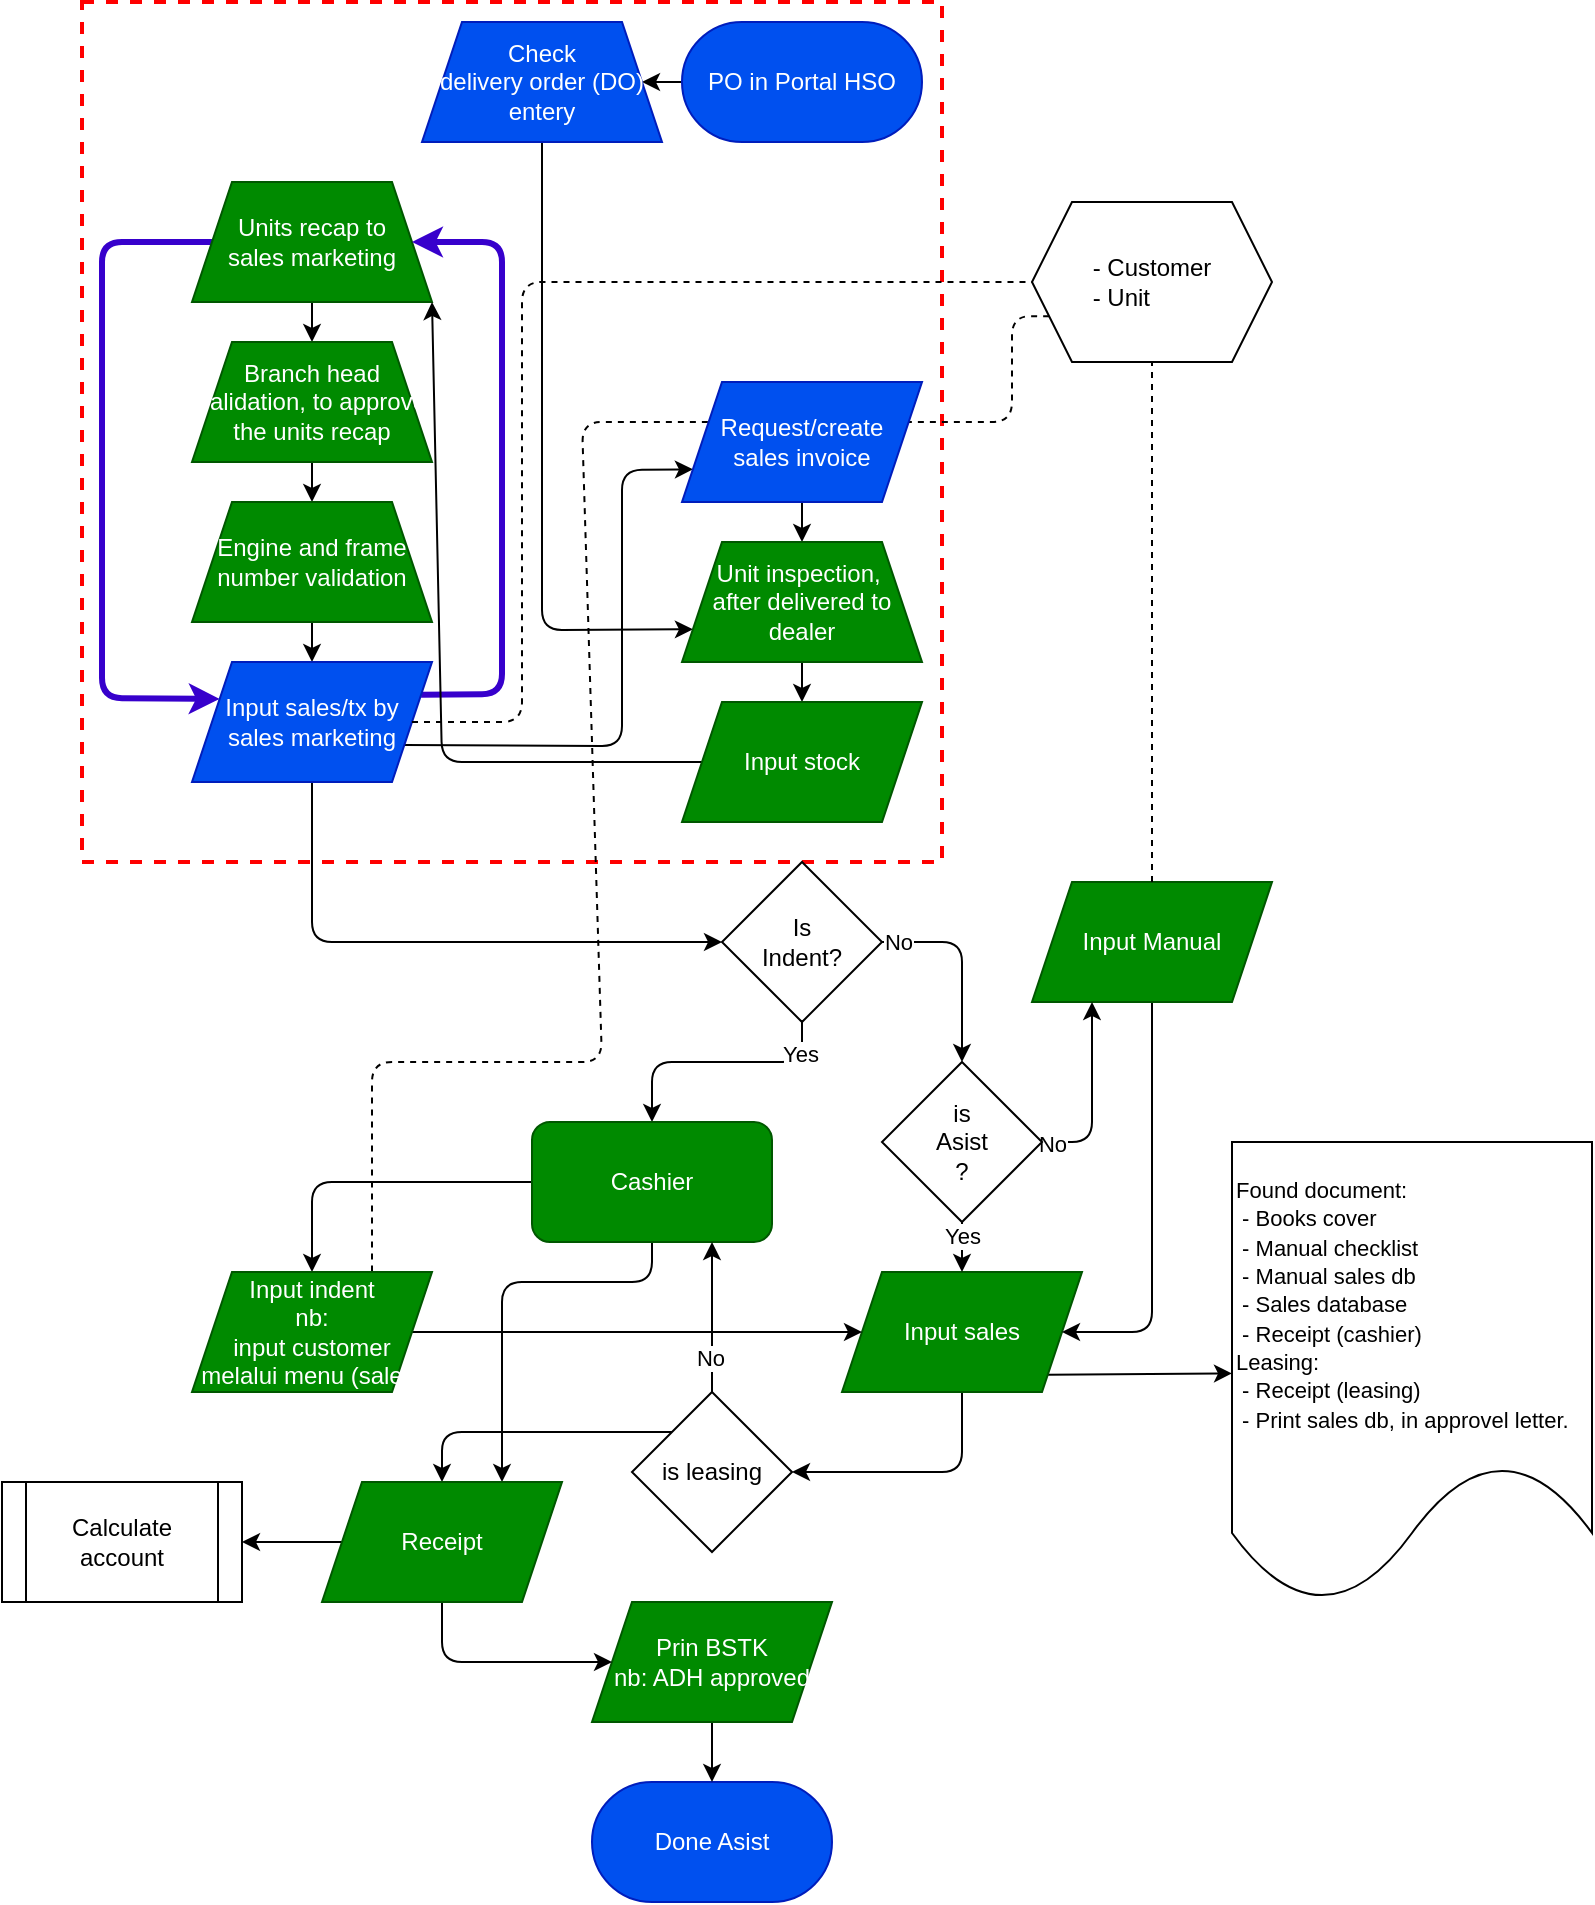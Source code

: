 <mxfile>
    <diagram id="iJ4j9qFzNyPS3AFb-b5w" name="BSTK">
        <mxGraphModel dx="1034" dy="860" grid="1" gridSize="10" guides="1" tooltips="1" connect="1" arrows="1" fold="1" page="1" pageScale="1" pageWidth="850" pageHeight="1100" math="0" shadow="0">
            <root>
                <mxCell id="0"/>
                <mxCell id="1" parent="0"/>
                <mxCell id="69" value="" style="whiteSpace=wrap;html=1;aspect=fixed;fillColor=none;dashed=1;strokeColor=#FF0000;strokeWidth=2;" vertex="1" parent="1">
                    <mxGeometry x="70" y="30" width="430" height="430" as="geometry"/>
                </mxCell>
                <mxCell id="65" value="" style="endArrow=none;html=1;dashed=1;entryX=0.75;entryY=0;entryDx=0;entryDy=0;exitX=0;exitY=0.75;exitDx=0;exitDy=0;" parent="1" source="28" target="39" edge="1">
                    <mxGeometry width="50" height="50" relative="1" as="geometry">
                        <mxPoint x="555" y="250" as="sourcePoint"/>
                        <mxPoint x="175" y="640" as="targetPoint"/>
                        <Array as="points">
                            <mxPoint x="535" y="187"/>
                            <mxPoint x="535" y="240"/>
                            <mxPoint x="320" y="240"/>
                            <mxPoint x="330" y="560"/>
                            <mxPoint x="215" y="560"/>
                        </Array>
                    </mxGeometry>
                </mxCell>
                <mxCell id="6" value="" style="edgeStyle=none;html=1;" parent="1" source="2" target="5" edge="1">
                    <mxGeometry relative="1" as="geometry"/>
                </mxCell>
                <mxCell id="2" value="PO in Portal HSO" style="rounded=1;whiteSpace=wrap;html=1;arcSize=50;fillColor=#0050ef;fontColor=#ffffff;strokeColor=#001DBC;" parent="1" vertex="1">
                    <mxGeometry x="370" y="40" width="120" height="60" as="geometry"/>
                </mxCell>
                <mxCell id="8" value="" style="edgeStyle=none;html=1;entryX=0;entryY=0.75;entryDx=0;entryDy=0;" parent="1" source="5" target="19" edge="1">
                    <mxGeometry relative="1" as="geometry">
                        <Array as="points">
                            <mxPoint x="300" y="344"/>
                        </Array>
                    </mxGeometry>
                </mxCell>
                <mxCell id="5" value="&lt;span&gt;Check&lt;br&gt;delivery order (DO)&lt;br&gt;entery&lt;/span&gt;" style="shape=trapezoid;perimeter=trapezoidPerimeter;whiteSpace=wrap;html=1;fixedSize=1;fillColor=#0050ef;fontColor=#ffffff;strokeColor=#001DBC;" parent="1" vertex="1">
                    <mxGeometry x="240" y="40" width="120" height="60" as="geometry"/>
                </mxCell>
                <mxCell id="10" value="" style="edgeStyle=none;html=1;" parent="1" source="7" target="9" edge="1">
                    <mxGeometry relative="1" as="geometry"/>
                </mxCell>
                <mxCell id="35" style="edgeStyle=none;html=1;exitX=0;exitY=0.5;exitDx=0;exitDy=0;entryX=0;entryY=0.25;entryDx=0;entryDy=0;fontSize=11;fillColor=#6a00ff;strokeColor=#3700CC;strokeWidth=3;" parent="1" source="7" target="15" edge="1">
                    <mxGeometry relative="1" as="geometry">
                        <Array as="points">
                            <mxPoint x="80" y="150"/>
                            <mxPoint x="80" y="378"/>
                        </Array>
                    </mxGeometry>
                </mxCell>
                <mxCell id="7" value="Units recap to&lt;br&gt;sales marketing" style="shape=trapezoid;perimeter=trapezoidPerimeter;whiteSpace=wrap;html=1;fixedSize=1;fillColor=#008a00;fontColor=#ffffff;strokeColor=#005700;" parent="1" vertex="1">
                    <mxGeometry x="125" y="120" width="120" height="60" as="geometry"/>
                </mxCell>
                <mxCell id="14" value="" style="edgeStyle=none;html=1;" parent="1" source="9" target="13" edge="1">
                    <mxGeometry relative="1" as="geometry"/>
                </mxCell>
                <mxCell id="9" value="Branch head validation, to approve the units recap" style="shape=trapezoid;perimeter=trapezoidPerimeter;whiteSpace=wrap;html=1;fixedSize=1;fillColor=#008a00;fontColor=#ffffff;strokeColor=#005700;" parent="1" vertex="1">
                    <mxGeometry x="125" y="200" width="120" height="60" as="geometry"/>
                </mxCell>
                <mxCell id="16" value="" style="edgeStyle=none;html=1;" parent="1" source="13" target="15" edge="1">
                    <mxGeometry relative="1" as="geometry"/>
                </mxCell>
                <mxCell id="13" value="Engine and frame number validation" style="shape=trapezoid;perimeter=trapezoidPerimeter;whiteSpace=wrap;html=1;fixedSize=1;fillColor=#008a00;fontColor=#ffffff;strokeColor=#005700;" parent="1" vertex="1">
                    <mxGeometry x="125" y="280" width="120" height="60" as="geometry"/>
                </mxCell>
                <mxCell id="36" style="edgeStyle=none;html=1;exitX=1;exitY=0.25;exitDx=0;exitDy=0;entryX=1;entryY=0.5;entryDx=0;entryDy=0;fontSize=11;fillColor=#6a00ff;strokeColor=#3700CC;strokeWidth=3;" parent="1" source="15" target="7" edge="1">
                    <mxGeometry relative="1" as="geometry">
                        <Array as="points">
                            <mxPoint x="280" y="376"/>
                            <mxPoint x="280" y="150"/>
                        </Array>
                    </mxGeometry>
                </mxCell>
                <mxCell id="66" style="edgeStyle=none;html=1;exitX=0.5;exitY=1;exitDx=0;exitDy=0;entryX=0;entryY=0.5;entryDx=0;entryDy=0;" edge="1" parent="1" source="15" target="23">
                    <mxGeometry relative="1" as="geometry">
                        <Array as="points">
                            <mxPoint x="185" y="500"/>
                        </Array>
                    </mxGeometry>
                </mxCell>
                <mxCell id="68" style="edgeStyle=none;html=1;exitX=1;exitY=0.75;exitDx=0;exitDy=0;entryX=0;entryY=0.75;entryDx=0;entryDy=0;" edge="1" parent="1" source="15" target="17">
                    <mxGeometry relative="1" as="geometry">
                        <Array as="points">
                            <mxPoint x="340" y="402"/>
                            <mxPoint x="340" y="264"/>
                        </Array>
                    </mxGeometry>
                </mxCell>
                <mxCell id="15" value="Input sales/tx by sales marketing" style="shape=parallelogram;perimeter=parallelogramPerimeter;whiteSpace=wrap;html=1;fixedSize=1;fillColor=#0050ef;fontColor=#ffffff;strokeColor=#001DBC;" parent="1" vertex="1">
                    <mxGeometry x="125" y="360" width="120" height="60" as="geometry"/>
                </mxCell>
                <mxCell id="20" value="" style="edgeStyle=none;html=1;" parent="1" source="17" target="19" edge="1">
                    <mxGeometry relative="1" as="geometry"/>
                </mxCell>
                <mxCell id="17" value="Request/create&lt;br&gt;sales invoice" style="shape=parallelogram;perimeter=parallelogramPerimeter;whiteSpace=wrap;html=1;fixedSize=1;fillColor=#0050ef;fontColor=#ffffff;strokeColor=#001DBC;" parent="1" vertex="1">
                    <mxGeometry x="370" y="220" width="120" height="60" as="geometry"/>
                </mxCell>
                <mxCell id="22" value="" style="edgeStyle=none;html=1;" parent="1" source="19" target="21" edge="1">
                    <mxGeometry relative="1" as="geometry"/>
                </mxCell>
                <mxCell id="19" value="Unit inspection,&amp;nbsp;&lt;br&gt;after delivered to dealer" style="shape=trapezoid;perimeter=trapezoidPerimeter;whiteSpace=wrap;html=1;fixedSize=1;fillColor=#008a00;strokeColor=#005700;fontColor=#ffffff;" parent="1" vertex="1">
                    <mxGeometry x="370" y="300" width="120" height="60" as="geometry"/>
                </mxCell>
                <mxCell id="67" style="edgeStyle=none;html=1;exitX=0;exitY=0.5;exitDx=0;exitDy=0;entryX=1;entryY=1;entryDx=0;entryDy=0;" edge="1" parent="1" source="21" target="7">
                    <mxGeometry relative="1" as="geometry">
                        <Array as="points">
                            <mxPoint x="250" y="410"/>
                        </Array>
                    </mxGeometry>
                </mxCell>
                <mxCell id="21" value="Input stock" style="shape=parallelogram;perimeter=parallelogramPerimeter;whiteSpace=wrap;html=1;fixedSize=1;fillColor=#008a00;strokeColor=#005700;fontColor=#ffffff;" parent="1" vertex="1">
                    <mxGeometry x="370" y="380" width="120" height="60" as="geometry"/>
                </mxCell>
                <mxCell id="25" style="edgeStyle=none;html=1;exitX=1;exitY=0.5;exitDx=0;exitDy=0;fontStyle=1;entryX=0.5;entryY=0;entryDx=0;entryDy=0;" parent="1" source="23" target="44" edge="1">
                    <mxGeometry relative="1" as="geometry">
                        <mxPoint x="485" y="500" as="targetPoint"/>
                        <Array as="points">
                            <mxPoint x="510" y="500"/>
                        </Array>
                    </mxGeometry>
                </mxCell>
                <mxCell id="DfugBH4wGImhdgYiXU5F-78" value="No" style="edgeLabel;html=1;align=center;verticalAlign=middle;resizable=0;points=[];" parent="25" vertex="1" connectable="0">
                    <mxGeometry x="-0.851" relative="1" as="geometry">
                        <mxPoint as="offset"/>
                    </mxGeometry>
                </mxCell>
                <mxCell id="43" style="edgeStyle=none;html=1;exitX=0.5;exitY=1;exitDx=0;exitDy=0;entryX=0.5;entryY=0;entryDx=0;entryDy=0;" parent="1" source="23" target="37" edge="1">
                    <mxGeometry relative="1" as="geometry">
                        <Array as="points">
                            <mxPoint x="430" y="560"/>
                            <mxPoint x="355" y="560"/>
                        </Array>
                    </mxGeometry>
                </mxCell>
                <mxCell id="DfugBH4wGImhdgYiXU5F-77" value="Yes" style="edgeLabel;html=1;align=center;verticalAlign=middle;resizable=0;points=[];" parent="43" vertex="1" connectable="0">
                    <mxGeometry x="-0.754" y="-1" relative="1" as="geometry">
                        <mxPoint as="offset"/>
                    </mxGeometry>
                </mxCell>
                <mxCell id="23" value="Is&lt;br&gt;Indent?" style="rhombus;whiteSpace=wrap;html=1;" parent="1" vertex="1">
                    <mxGeometry x="390" y="460" width="80" height="80" as="geometry"/>
                </mxCell>
                <mxCell id="33" value="" style="edgeStyle=none;html=1;exitX=1;exitY=1;exitDx=0;exitDy=0;" parent="1" source="26" target="32" edge="1">
                    <mxGeometry relative="1" as="geometry"/>
                </mxCell>
                <mxCell id="DfugBH4wGImhdgYiXU5F-67" value="" style="edgeStyle=none;html=1;exitX=0.5;exitY=1;exitDx=0;exitDy=0;" parent="1" source="26" target="DfugBH4wGImhdgYiXU5F-66" edge="1">
                    <mxGeometry relative="1" as="geometry">
                        <Array as="points">
                            <mxPoint x="510" y="765"/>
                        </Array>
                    </mxGeometry>
                </mxCell>
                <mxCell id="26" value="Input sales" style="shape=parallelogram;perimeter=parallelogramPerimeter;whiteSpace=wrap;html=1;fixedSize=1;fillColor=#008a00;fontColor=#ffffff;strokeColor=#005700;" parent="1" vertex="1">
                    <mxGeometry x="450" y="665" width="120" height="60" as="geometry"/>
                </mxCell>
                <mxCell id="28" value="&lt;div&gt;&lt;div style=&quot;text-align: left&quot;&gt;&lt;span&gt;- Customer&lt;/span&gt;&lt;/div&gt;&lt;span&gt;&lt;div style=&quot;text-align: left&quot;&gt;&lt;span&gt;- Unit&lt;/span&gt;&lt;/div&gt;&lt;/span&gt;&lt;/div&gt;" style="shape=hexagon;perimeter=hexagonPerimeter2;whiteSpace=wrap;html=1;fixedSize=1;" parent="1" vertex="1">
                    <mxGeometry x="545" y="130" width="120" height="80" as="geometry"/>
                </mxCell>
                <mxCell id="32" value="&lt;font style=&quot;font-size: 11px&quot;&gt;Found document:&lt;br&gt;&lt;span&gt;&amp;nbsp;- Books cover&lt;br&gt;&amp;nbsp;- Manual checklist&lt;br&gt;&amp;nbsp;- Manual sales db&lt;br&gt;&amp;nbsp;- Sales database&lt;br&gt;&amp;nbsp;- Receipt (cashier)&lt;br&gt;Leasing:&lt;br&gt;&amp;nbsp;- Receipt (leasing)&lt;br&gt;&amp;nbsp;- Print sales db, in approvel letter.&lt;br&gt;&lt;/span&gt;&lt;/font&gt;" style="shape=document;whiteSpace=wrap;html=1;boundedLbl=1;align=left;" parent="1" vertex="1">
                    <mxGeometry x="645" y="600" width="180" height="230" as="geometry"/>
                </mxCell>
                <mxCell id="40" value="" style="edgeStyle=none;html=1;entryX=0.5;entryY=0;entryDx=0;entryDy=0;exitX=0;exitY=0.5;exitDx=0;exitDy=0;" parent="1" source="37" target="39" edge="1">
                    <mxGeometry relative="1" as="geometry">
                        <Array as="points">
                            <mxPoint x="185" y="620"/>
                        </Array>
                    </mxGeometry>
                </mxCell>
                <mxCell id="DfugBH4wGImhdgYiXU5F-84" style="edgeStyle=none;html=1;exitX=0.5;exitY=1;exitDx=0;exitDy=0;entryX=0.75;entryY=0;entryDx=0;entryDy=0;" parent="1" source="37" target="DfugBH4wGImhdgYiXU5F-83" edge="1">
                    <mxGeometry relative="1" as="geometry">
                        <Array as="points">
                            <mxPoint x="355" y="670"/>
                            <mxPoint x="280" y="670"/>
                        </Array>
                    </mxGeometry>
                </mxCell>
                <mxCell id="37" value="Cashier" style="rounded=1;whiteSpace=wrap;html=1;fillColor=#008a00;fontColor=#ffffff;strokeColor=#005700;" parent="1" vertex="1">
                    <mxGeometry x="295" y="590" width="120" height="60" as="geometry"/>
                </mxCell>
                <mxCell id="DfugBH4wGImhdgYiXU5F-70" style="edgeStyle=none;html=1;exitX=1;exitY=0.5;exitDx=0;exitDy=0;entryX=0;entryY=0.5;entryDx=0;entryDy=0;" parent="1" source="39" target="26" edge="1">
                    <mxGeometry relative="1" as="geometry"/>
                </mxCell>
                <mxCell id="39" value="Input indent&lt;br&gt;nb: &lt;br&gt;input customer&lt;br&gt;melalui menu (sales)" style="shape=parallelogram;perimeter=parallelogramPerimeter;whiteSpace=wrap;html=1;fixedSize=1;fillColor=#008a00;fontColor=#ffffff;strokeColor=#005700;" parent="1" vertex="1">
                    <mxGeometry x="125" y="665" width="120" height="60" as="geometry"/>
                </mxCell>
                <mxCell id="49" style="edgeStyle=none;html=1;exitX=0.5;exitY=1;exitDx=0;exitDy=0;entryX=1;entryY=0.5;entryDx=0;entryDy=0;" parent="1" source="41" target="26" edge="1">
                    <mxGeometry relative="1" as="geometry">
                        <Array as="points">
                            <mxPoint x="605" y="695"/>
                        </Array>
                    </mxGeometry>
                </mxCell>
                <mxCell id="41" value="Input Manual" style="shape=parallelogram;perimeter=parallelogramPerimeter;whiteSpace=wrap;html=1;fixedSize=1;fillColor=#008a00;strokeColor=#005700;fontColor=#ffffff;" parent="1" vertex="1">
                    <mxGeometry x="545" y="470" width="120" height="60" as="geometry"/>
                </mxCell>
                <mxCell id="47" style="edgeStyle=none;html=1;exitX=0.5;exitY=1;exitDx=0;exitDy=0;entryX=0.5;entryY=0;entryDx=0;entryDy=0;" parent="1" source="44" target="26" edge="1">
                    <mxGeometry relative="1" as="geometry"/>
                </mxCell>
                <mxCell id="DfugBH4wGImhdgYiXU5F-82" value="Yes" style="edgeLabel;html=1;align=center;verticalAlign=middle;resizable=0;points=[];" parent="47" vertex="1" connectable="0">
                    <mxGeometry x="-0.472" relative="1" as="geometry">
                        <mxPoint as="offset"/>
                    </mxGeometry>
                </mxCell>
                <mxCell id="DfugBH4wGImhdgYiXU5F-80" style="edgeStyle=none;html=1;exitX=1;exitY=0.5;exitDx=0;exitDy=0;entryX=0.25;entryY=1;entryDx=0;entryDy=0;" parent="1" source="44" target="41" edge="1">
                    <mxGeometry relative="1" as="geometry">
                        <Array as="points">
                            <mxPoint x="575" y="600"/>
                        </Array>
                    </mxGeometry>
                </mxCell>
                <mxCell id="DfugBH4wGImhdgYiXU5F-81" value="No" style="edgeLabel;html=1;align=center;verticalAlign=middle;resizable=0;points=[];" parent="DfugBH4wGImhdgYiXU5F-80" vertex="1" connectable="0">
                    <mxGeometry x="-0.895" y="-1" relative="1" as="geometry">
                        <mxPoint as="offset"/>
                    </mxGeometry>
                </mxCell>
                <mxCell id="44" value="is&lt;br&gt;Asist&lt;br&gt;?" style="rhombus;whiteSpace=wrap;html=1;" parent="1" vertex="1">
                    <mxGeometry x="470" y="560" width="80" height="80" as="geometry"/>
                </mxCell>
                <mxCell id="61" value="Done Asist" style="rounded=1;whiteSpace=wrap;html=1;arcSize=50;fillColor=#0050ef;fontColor=#ffffff;strokeColor=#001DBC;" parent="1" vertex="1">
                    <mxGeometry x="325" y="920" width="120" height="60" as="geometry"/>
                </mxCell>
                <mxCell id="62" value="" style="endArrow=none;html=1;entryX=0.5;entryY=1;entryDx=0;entryDy=0;exitX=0.5;exitY=0;exitDx=0;exitDy=0;dashed=1;" parent="1" source="41" target="28" edge="1">
                    <mxGeometry width="50" height="50" relative="1" as="geometry">
                        <mxPoint x="565" y="300" as="sourcePoint"/>
                        <mxPoint x="615" y="250" as="targetPoint"/>
                    </mxGeometry>
                </mxCell>
                <mxCell id="64" value="" style="endArrow=none;html=1;dashed=1;exitX=1;exitY=0.5;exitDx=0;exitDy=0;entryX=0;entryY=0.5;entryDx=0;entryDy=0;" parent="1" source="15" target="28" edge="1">
                    <mxGeometry width="50" height="50" relative="1" as="geometry">
                        <mxPoint x="565" y="270" as="sourcePoint"/>
                        <mxPoint x="615" y="220" as="targetPoint"/>
                        <Array as="points">
                            <mxPoint x="290" y="390"/>
                            <mxPoint x="290" y="170"/>
                        </Array>
                    </mxGeometry>
                </mxCell>
                <mxCell id="DfugBH4wGImhdgYiXU5F-72" style="edgeStyle=none;html=1;exitX=0.5;exitY=0;exitDx=0;exitDy=0;entryX=0.75;entryY=1;entryDx=0;entryDy=0;" parent="1" source="DfugBH4wGImhdgYiXU5F-66" target="37" edge="1">
                    <mxGeometry relative="1" as="geometry"/>
                </mxCell>
                <mxCell id="DfugBH4wGImhdgYiXU5F-76" value="No" style="edgeLabel;html=1;align=center;verticalAlign=middle;resizable=0;points=[];" parent="DfugBH4wGImhdgYiXU5F-72" vertex="1" connectable="0">
                    <mxGeometry x="-0.547" y="1" relative="1" as="geometry">
                        <mxPoint as="offset"/>
                    </mxGeometry>
                </mxCell>
                <mxCell id="BAKmZwKVgwEDWxH28n9g-89" style="edgeStyle=none;html=1;exitX=0;exitY=0;exitDx=0;exitDy=0;entryX=0.5;entryY=0;entryDx=0;entryDy=0;" parent="1" source="DfugBH4wGImhdgYiXU5F-66" target="DfugBH4wGImhdgYiXU5F-83" edge="1">
                    <mxGeometry relative="1" as="geometry">
                        <Array as="points">
                            <mxPoint x="250" y="745"/>
                        </Array>
                    </mxGeometry>
                </mxCell>
                <mxCell id="DfugBH4wGImhdgYiXU5F-66" value="is leasing" style="rhombus;whiteSpace=wrap;html=1;" parent="1" vertex="1">
                    <mxGeometry x="345" y="725" width="80" height="80" as="geometry"/>
                </mxCell>
                <mxCell id="DfugBH4wGImhdgYiXU5F-75" value="" style="edgeStyle=none;html=1;" parent="1" source="DfugBH4wGImhdgYiXU5F-69" target="61" edge="1">
                    <mxGeometry relative="1" as="geometry"/>
                </mxCell>
                <mxCell id="DfugBH4wGImhdgYiXU5F-69" value="Prin BSTK&lt;br&gt;nb: ADH approved" style="shape=parallelogram;perimeter=parallelogramPerimeter;whiteSpace=wrap;html=1;fixedSize=1;fillColor=#008a00;fontColor=#ffffff;strokeColor=#005700;" parent="1" vertex="1">
                    <mxGeometry x="325" y="830" width="120" height="60" as="geometry"/>
                </mxCell>
                <mxCell id="DfugBH4wGImhdgYiXU5F-85" style="edgeStyle=none;html=1;exitX=0.5;exitY=1;exitDx=0;exitDy=0;entryX=0;entryY=0.5;entryDx=0;entryDy=0;" parent="1" source="DfugBH4wGImhdgYiXU5F-83" target="DfugBH4wGImhdgYiXU5F-69" edge="1">
                    <mxGeometry relative="1" as="geometry">
                        <Array as="points">
                            <mxPoint x="250" y="860"/>
                        </Array>
                    </mxGeometry>
                </mxCell>
                <mxCell id="DfugBH4wGImhdgYiXU5F-87" value="" style="edgeStyle=none;html=1;" parent="1" source="DfugBH4wGImhdgYiXU5F-83" target="DfugBH4wGImhdgYiXU5F-86" edge="1">
                    <mxGeometry relative="1" as="geometry"/>
                </mxCell>
                <mxCell id="DfugBH4wGImhdgYiXU5F-83" value="Receipt" style="shape=parallelogram;perimeter=parallelogramPerimeter;whiteSpace=wrap;html=1;fixedSize=1;fillColor=#008a00;fontColor=#ffffff;strokeColor=#005700;" parent="1" vertex="1">
                    <mxGeometry x="190" y="770" width="120" height="60" as="geometry"/>
                </mxCell>
                <mxCell id="DfugBH4wGImhdgYiXU5F-86" value="Calculate account" style="shape=process;whiteSpace=wrap;html=1;backgroundOutline=1;" parent="1" vertex="1">
                    <mxGeometry x="30" y="770" width="120" height="60" as="geometry"/>
                </mxCell>
            </root>
        </mxGraphModel>
    </diagram>
    <diagram id="v8GTgPEvDIFBfP7R7guy" name="Penagihan">
        <mxGraphModel dx="964" dy="602" grid="1" gridSize="10" guides="1" tooltips="1" connect="1" arrows="1" fold="1" page="1" pageScale="1" pageWidth="850" pageHeight="1100" math="0" shadow="0">
            <root>
                <mxCell id="GmEpQiNNZt4ZZr8mpuTk-0"/>
                <mxCell id="GmEpQiNNZt4ZZr8mpuTk-1" parent="GmEpQiNNZt4ZZr8mpuTk-0"/>
                <mxCell id="Q_I9X__tKUnE55MZpNYp-2" value="" style="edgeStyle=none;html=1;" parent="GmEpQiNNZt4ZZr8mpuTk-1" source="Q_I9X__tKUnE55MZpNYp-0" target="Q_I9X__tKUnE55MZpNYp-1" edge="1">
                    <mxGeometry relative="1" as="geometry"/>
                </mxCell>
                <mxCell id="Q_I9X__tKUnE55MZpNYp-0" value="LEASING" style="rounded=1;whiteSpace=wrap;html=1;arcSize=50;" parent="GmEpQiNNZt4ZZr8mpuTk-1" vertex="1">
                    <mxGeometry x="365" y="20" width="120" height="60" as="geometry"/>
                </mxCell>
                <mxCell id="GmpOrZBrnGhalzWjqzNu-2" value="" style="edgeStyle=none;html=1;" parent="GmEpQiNNZt4ZZr8mpuTk-1" source="Q_I9X__tKUnE55MZpNYp-1" target="GmpOrZBrnGhalzWjqzNu-1" edge="1">
                    <mxGeometry relative="1" as="geometry"/>
                </mxCell>
                <mxCell id="GmpOrZBrnGhalzWjqzNu-3" style="edgeStyle=none;html=1;exitX=0;exitY=0.5;exitDx=0;exitDy=0;entryX=1;entryY=0.5;entryDx=0;entryDy=0;" parent="GmEpQiNNZt4ZZr8mpuTk-1" source="Q_I9X__tKUnE55MZpNYp-1" target="GmpOrZBrnGhalzWjqzNu-0" edge="1">
                    <mxGeometry relative="1" as="geometry"/>
                </mxCell>
                <mxCell id="Q_I9X__tKUnE55MZpNYp-1" value="Input sales&lt;br&gt;leasing" style="shape=parallelogram;perimeter=parallelogramPerimeter;whiteSpace=wrap;html=1;fixedSize=1;fillColor=#008a00;fontColor=#ffffff;strokeColor=#005700;" parent="GmEpQiNNZt4ZZr8mpuTk-1" vertex="1">
                    <mxGeometry x="365" y="100" width="120" height="60" as="geometry"/>
                </mxCell>
                <mxCell id="GmpOrZBrnGhalzWjqzNu-5" style="edgeStyle=none;html=1;exitX=0.5;exitY=1;exitDx=0;exitDy=0;entryX=0.5;entryY=0;entryDx=0;entryDy=0;" parent="GmEpQiNNZt4ZZr8mpuTk-1" source="GmpOrZBrnGhalzWjqzNu-0" target="GmpOrZBrnGhalzWjqzNu-4" edge="1">
                    <mxGeometry relative="1" as="geometry"/>
                </mxCell>
                <mxCell id="GmpOrZBrnGhalzWjqzNu-0" value="ACCOUNTING/&lt;br&gt;FINANCE" style="rounded=1;whiteSpace=wrap;html=1;arcSize=50;" parent="GmEpQiNNZt4ZZr8mpuTk-1" vertex="1">
                    <mxGeometry x="180" y="100" width="120" height="60" as="geometry"/>
                </mxCell>
                <mxCell id="J0gOmS68St4jyQfyZ7O3-3" value="" style="edgeStyle=none;html=1;" parent="GmEpQiNNZt4ZZr8mpuTk-1" source="GmpOrZBrnGhalzWjqzNu-1" target="J0gOmS68St4jyQfyZ7O3-2" edge="1">
                    <mxGeometry relative="1" as="geometry"/>
                </mxCell>
                <mxCell id="GmpOrZBrnGhalzWjqzNu-1" value="Download data&lt;br&gt;and&lt;br&gt;paste in monitoring tools" style="shape=trapezoid;perimeter=trapezoidPerimeter;whiteSpace=wrap;html=1;fixedSize=1;fillColor=#008a00;strokeColor=#005700;fontColor=#ffffff;" parent="GmEpQiNNZt4ZZr8mpuTk-1" vertex="1">
                    <mxGeometry x="365" y="180" width="120" height="60" as="geometry"/>
                </mxCell>
                <mxCell id="GmpOrZBrnGhalzWjqzNu-7" value="" style="edgeStyle=none;html=1;" parent="GmEpQiNNZt4ZZr8mpuTk-1" source="GmpOrZBrnGhalzWjqzNu-4" target="GmpOrZBrnGhalzWjqzNu-6" edge="1">
                    <mxGeometry relative="1" as="geometry"/>
                </mxCell>
                <mxCell id="GmpOrZBrnGhalzWjqzNu-4" value="Choose sales&lt;br&gt;(lease paid)" style="shape=parallelogram;perimeter=parallelogramPerimeter;whiteSpace=wrap;html=1;fixedSize=1;fillColor=#a20025;fontColor=#ffffff;strokeColor=#6F0000;" parent="GmEpQiNNZt4ZZr8mpuTk-1" vertex="1">
                    <mxGeometry x="180" y="180" width="120" height="60" as="geometry"/>
                </mxCell>
                <mxCell id="QTRB3e0ypyOCsjY6Pwa0-1" style="edgeStyle=none;html=1;exitX=0;exitY=0.5;exitDx=0;exitDy=0;entryX=1;entryY=0.5;entryDx=0;entryDy=0;" parent="GmEpQiNNZt4ZZr8mpuTk-1" source="GmpOrZBrnGhalzWjqzNu-6" target="QTRB3e0ypyOCsjY6Pwa0-0" edge="1">
                    <mxGeometry relative="1" as="geometry"/>
                </mxCell>
                <mxCell id="J0gOmS68St4jyQfyZ7O3-1" value="" style="edgeStyle=none;html=1;" parent="GmEpQiNNZt4ZZr8mpuTk-1" source="GmpOrZBrnGhalzWjqzNu-6" target="J0gOmS68St4jyQfyZ7O3-0" edge="1">
                    <mxGeometry relative="1" as="geometry"/>
                </mxCell>
                <mxCell id="GmpOrZBrnGhalzWjqzNu-6" value="Matching&lt;br&gt;current account" style="shape=parallelogram;perimeter=parallelogramPerimeter;whiteSpace=wrap;html=1;fixedSize=1;fillColor=#a20025;fontColor=#ffffff;strokeColor=#6F0000;" parent="GmEpQiNNZt4ZZr8mpuTk-1" vertex="1">
                    <mxGeometry x="180" y="260" width="120" height="60" as="geometry"/>
                </mxCell>
                <mxCell id="QTRB3e0ypyOCsjY6Pwa0-0" value="Calculate&lt;br&gt;account" style="shape=process;whiteSpace=wrap;html=1;backgroundOutline=1;" parent="GmEpQiNNZt4ZZr8mpuTk-1" vertex="1">
                    <mxGeometry x="40" y="260" width="120" height="60" as="geometry"/>
                </mxCell>
                <mxCell id="J0gOmS68St4jyQfyZ7O3-0" value="Matching" style="rounded=1;whiteSpace=wrap;html=1;arcSize=50;" parent="GmEpQiNNZt4ZZr8mpuTk-1" vertex="1">
                    <mxGeometry x="180" y="340" width="120" height="60" as="geometry"/>
                </mxCell>
                <mxCell id="J0gOmS68St4jyQfyZ7O3-6" value="No" style="edgeStyle=none;html=1;" parent="GmEpQiNNZt4ZZr8mpuTk-1" source="J0gOmS68St4jyQfyZ7O3-2" target="J0gOmS68St4jyQfyZ7O3-5" edge="1">
                    <mxGeometry relative="1" as="geometry"/>
                </mxCell>
                <mxCell id="J0gOmS68St4jyQfyZ7O3-8" value="Yes" style="edgeStyle=none;html=1;entryX=0;entryY=0.5;entryDx=0;entryDy=0;" parent="GmEpQiNNZt4ZZr8mpuTk-1" source="J0gOmS68St4jyQfyZ7O3-2" target="oMeXJ1or74IfHMGFRNuD-3" edge="1">
                    <mxGeometry relative="1" as="geometry">
                        <mxPoint x="500" y="300" as="targetPoint"/>
                    </mxGeometry>
                </mxCell>
                <mxCell id="J0gOmS68St4jyQfyZ7O3-2" value="is&lt;br&gt;overdue?" style="rhombus;whiteSpace=wrap;html=1;" parent="GmEpQiNNZt4ZZr8mpuTk-1" vertex="1">
                    <mxGeometry x="385" y="260" width="80" height="80" as="geometry"/>
                </mxCell>
                <mxCell id="oMeXJ1or74IfHMGFRNuD-0" style="edgeStyle=none;html=1;exitX=0;exitY=0.5;exitDx=0;exitDy=0;entryX=1;entryY=0.5;entryDx=0;entryDy=0;" parent="GmEpQiNNZt4ZZr8mpuTk-1" source="J0gOmS68St4jyQfyZ7O3-5" target="GmpOrZBrnGhalzWjqzNu-4" edge="1">
                    <mxGeometry relative="1" as="geometry">
                        <Array as="points">
                            <mxPoint x="340" y="420"/>
                            <mxPoint x="340" y="210"/>
                        </Array>
                    </mxGeometry>
                </mxCell>
                <mxCell id="fdAWcUdKB6TWobjN0iDz-0" value="Yes" style="edgeLabel;html=1;align=center;verticalAlign=middle;resizable=0;points=[];" vertex="1" connectable="0" parent="oMeXJ1or74IfHMGFRNuD-0">
                    <mxGeometry x="-0.915" y="-3" relative="1" as="geometry">
                        <mxPoint as="offset"/>
                    </mxGeometry>
                </mxCell>
                <mxCell id="oMeXJ1or74IfHMGFRNuD-1" value="No" style="edgeStyle=none;html=1;exitX=1;exitY=0.5;exitDx=0;exitDy=0;entryX=0.5;entryY=1;entryDx=0;entryDy=0;" parent="GmEpQiNNZt4ZZr8mpuTk-1" source="J0gOmS68St4jyQfyZ7O3-5" target="oMeXJ1or74IfHMGFRNuD-3" edge="1">
                    <mxGeometry x="-0.622" relative="1" as="geometry">
                        <mxPoint x="560" y="330" as="targetPoint"/>
                        <Array as="points">
                            <mxPoint x="560" y="420"/>
                        </Array>
                        <mxPoint as="offset"/>
                    </mxGeometry>
                </mxCell>
                <mxCell id="J0gOmS68St4jyQfyZ7O3-5" value="is&lt;br&gt;lease paid?" style="rhombus;whiteSpace=wrap;html=1;" parent="GmEpQiNNZt4ZZr8mpuTk-1" vertex="1">
                    <mxGeometry x="385" y="380" width="80" height="80" as="geometry"/>
                </mxCell>
                <mxCell id="oMeXJ1or74IfHMGFRNuD-2" style="edgeStyle=none;html=1;exitX=0.5;exitY=0;exitDx=0;exitDy=0;entryX=1;entryY=0.5;entryDx=0;entryDy=0;" parent="GmEpQiNNZt4ZZr8mpuTk-1" source="oMeXJ1or74IfHMGFRNuD-3" target="GmpOrZBrnGhalzWjqzNu-1" edge="1">
                    <mxGeometry relative="1" as="geometry">
                        <mxPoint x="560" y="270" as="sourcePoint"/>
                        <Array as="points">
                            <mxPoint x="560" y="210"/>
                        </Array>
                    </mxGeometry>
                </mxCell>
                <mxCell id="oMeXJ1or74IfHMGFRNuD-3" value="Lease reminding" style="shape=trapezoid;perimeter=trapezoidPerimeter;whiteSpace=wrap;html=1;fixedSize=1;fillColor=#008a00;strokeColor=#005700;fontColor=#ffffff;" parent="GmEpQiNNZt4ZZr8mpuTk-1" vertex="1">
                    <mxGeometry x="500" y="270" width="120" height="60" as="geometry"/>
                </mxCell>
            </root>
        </mxGraphModel>
    </diagram>
    <diagram id="x-cXamSDGhnDJdlRJ0Sg" name="STNK/BPKB">
        <mxGraphModel dx="1377" dy="860" grid="1" gridSize="10" guides="1" tooltips="1" connect="1" arrows="1" fold="1" page="1" pageScale="1" pageWidth="850" pageHeight="1100" math="0" shadow="0">
            <root>
                <mxCell id="aC-lXr1wnsTCfbBjPBIT-0"/>
                <mxCell id="aC-lXr1wnsTCfbBjPBIT-1" parent="aC-lXr1wnsTCfbBjPBIT-0"/>
                <mxCell id="vomziWoBpHPHLaUNYGCv-2" value="" style="edgeStyle=none;html=1;" parent="aC-lXr1wnsTCfbBjPBIT-1" source="vomziWoBpHPHLaUNYGCv-0" target="vomziWoBpHPHLaUNYGCv-1" edge="1">
                    <mxGeometry relative="1" as="geometry"/>
                </mxCell>
                <mxCell id="vomziWoBpHPHLaUNYGCv-0" value="STNK/BPKB&lt;br&gt;Submission" style="rounded=1;whiteSpace=wrap;html=1;arcSize=50;" parent="aC-lXr1wnsTCfbBjPBIT-1" vertex="1">
                    <mxGeometry x="365" y="20" width="120" height="60" as="geometry"/>
                </mxCell>
                <mxCell id="vomziWoBpHPHLaUNYGCv-4" value="" style="edgeStyle=none;html=1;" parent="aC-lXr1wnsTCfbBjPBIT-1" source="vomziWoBpHPHLaUNYGCv-1" target="vomziWoBpHPHLaUNYGCv-3" edge="1">
                    <mxGeometry relative="1" as="geometry"/>
                </mxCell>
                <mxCell id="vomziWoBpHPHLaUNYGCv-1" value="Input astra&lt;br&gt;invoice" style="shape=parallelogram;perimeter=parallelogramPerimeter;whiteSpace=wrap;html=1;fixedSize=1;fillColor=#008a00;fontColor=#ffffff;strokeColor=#005700;" parent="aC-lXr1wnsTCfbBjPBIT-1" vertex="1">
                    <mxGeometry x="365" y="110" width="120" height="60" as="geometry"/>
                </mxCell>
                <mxCell id="vomziWoBpHPHLaUNYGCv-6" value="" style="edgeStyle=none;html=1;" parent="aC-lXr1wnsTCfbBjPBIT-1" source="vomziWoBpHPHLaUNYGCv-3" target="vomziWoBpHPHLaUNYGCv-5" edge="1">
                    <mxGeometry relative="1" as="geometry"/>
                </mxCell>
                <mxCell id="vomziWoBpHPHLaUNYGCv-3" value="Input data&lt;br&gt;(sales)&lt;br&gt;STNK/BPKB&lt;br&gt;want submission" style="shape=parallelogram;perimeter=parallelogramPerimeter;whiteSpace=wrap;html=1;fixedSize=1;fillColor=#008a00;fontColor=#ffffff;strokeColor=#005700;" parent="aC-lXr1wnsTCfbBjPBIT-1" vertex="1">
                    <mxGeometry x="365" y="200" width="120" height="60" as="geometry"/>
                </mxCell>
                <mxCell id="vomziWoBpHPHLaUNYGCv-8" value="" style="edgeStyle=none;html=1;entryX=0.5;entryY=0;entryDx=0;entryDy=0;" parent="aC-lXr1wnsTCfbBjPBIT-1" source="vomziWoBpHPHLaUNYGCv-5" target="AgPmlQrk8EQBCfxP19g_-0" edge="1">
                    <mxGeometry relative="1" as="geometry">
                        <mxPoint x="425" y="380" as="targetPoint"/>
                    </mxGeometry>
                </mxCell>
                <mxCell id="vomziWoBpHPHLaUNYGCv-5" value="Choose&lt;br&gt;all data sales want submision recap" style="shape=parallelogram;perimeter=parallelogramPerimeter;whiteSpace=wrap;html=1;fixedSize=1;fillColor=#008a00;fontColor=#ffffff;strokeColor=#005700;" parent="aC-lXr1wnsTCfbBjPBIT-1" vertex="1">
                    <mxGeometry x="365" y="290" width="120" height="60" as="geometry"/>
                </mxCell>
                <mxCell id="AgPmlQrk8EQBCfxP19g_-5" style="edgeStyle=none;html=1;exitX=1;exitY=0.5;exitDx=0;exitDy=0;entryX=0.596;entryY=-0.045;entryDx=0;entryDy=0;entryPerimeter=0;" parent="aC-lXr1wnsTCfbBjPBIT-1" source="AgPmlQrk8EQBCfxP19g_-0" target="AgPmlQrk8EQBCfxP19g_-4" edge="1">
                    <mxGeometry relative="1" as="geometry"/>
                </mxCell>
                <mxCell id="AgPmlQrk8EQBCfxP19g_-7" value="No" style="edgeLabel;html=1;align=center;verticalAlign=middle;resizable=0;points=[];" parent="AgPmlQrk8EQBCfxP19g_-5" vertex="1" connectable="0">
                    <mxGeometry x="-0.567" y="4" relative="1" as="geometry">
                        <mxPoint as="offset"/>
                    </mxGeometry>
                </mxCell>
                <mxCell id="AgPmlQrk8EQBCfxP19g_-6" style="edgeStyle=none;html=1;exitX=0;exitY=0.5;exitDx=0;exitDy=0;entryX=0.5;entryY=0;entryDx=0;entryDy=0;" parent="aC-lXr1wnsTCfbBjPBIT-1" source="AgPmlQrk8EQBCfxP19g_-0" target="AgPmlQrk8EQBCfxP19g_-3" edge="1">
                    <mxGeometry relative="1" as="geometry"/>
                </mxCell>
                <mxCell id="AgPmlQrk8EQBCfxP19g_-8" value="Yes" style="edgeLabel;html=1;align=center;verticalAlign=middle;resizable=0;points=[];" parent="AgPmlQrk8EQBCfxP19g_-6" vertex="1" connectable="0">
                    <mxGeometry x="-0.508" y="3" relative="1" as="geometry">
                        <mxPoint as="offset"/>
                    </mxGeometry>
                </mxCell>
                <mxCell id="AgPmlQrk8EQBCfxP19g_-0" value="is unotice&lt;br&gt;already?" style="rhombus;whiteSpace=wrap;html=1;" parent="aC-lXr1wnsTCfbBjPBIT-1" vertex="1">
                    <mxGeometry x="385" y="380" width="80" height="80" as="geometry"/>
                </mxCell>
                <mxCell id="Biqihgof6n2p29BWMpe7-2" style="edgeStyle=none;html=1;exitX=0.5;exitY=1;exitDx=0;exitDy=0;entryX=0.25;entryY=0;entryDx=0;entryDy=0;" parent="aC-lXr1wnsTCfbBjPBIT-1" source="AgPmlQrk8EQBCfxP19g_-3" target="Biqihgof6n2p29BWMpe7-0" edge="1">
                    <mxGeometry relative="1" as="geometry"/>
                </mxCell>
                <mxCell id="AgPmlQrk8EQBCfxP19g_-3" value="input notice" style="shape=parallelogram;perimeter=parallelogramPerimeter;whiteSpace=wrap;html=1;fixedSize=1;fillColor=#60a917;fontColor=#ffffff;strokeColor=#2D7600;" parent="aC-lXr1wnsTCfbBjPBIT-1" vertex="1">
                    <mxGeometry x="260" y="460" width="120" height="60" as="geometry"/>
                </mxCell>
                <mxCell id="Biqihgof6n2p29BWMpe7-1" style="edgeStyle=none;html=1;exitX=0.5;exitY=1;exitDx=0;exitDy=0;entryX=0.75;entryY=0;entryDx=0;entryDy=0;" parent="aC-lXr1wnsTCfbBjPBIT-1" source="AgPmlQrk8EQBCfxP19g_-4" target="Biqihgof6n2p29BWMpe7-0" edge="1">
                    <mxGeometry relative="1" as="geometry"/>
                </mxCell>
                <mxCell id="AgPmlQrk8EQBCfxP19g_-4" value="input unotice" style="shape=parallelogram;perimeter=parallelogramPerimeter;whiteSpace=wrap;html=1;fixedSize=1;fillColor=#60a917;fontColor=#ffffff;strokeColor=#2D7600;" parent="aC-lXr1wnsTCfbBjPBIT-1" vertex="1">
                    <mxGeometry x="465" y="460" width="120" height="60" as="geometry"/>
                </mxCell>
                <mxCell id="_0jIlx20yDrRf64n6msN-1" value="" style="edgeStyle=none;html=1;" parent="aC-lXr1wnsTCfbBjPBIT-1" source="Biqihgof6n2p29BWMpe7-0" target="_0jIlx20yDrRf64n6msN-0" edge="1">
                    <mxGeometry relative="1" as="geometry"/>
                </mxCell>
                <mxCell id="Biqihgof6n2p29BWMpe7-0" value="Finance&lt;br&gt;payments&lt;br&gt;to services broker" style="shape=parallelogram;perimeter=parallelogramPerimeter;whiteSpace=wrap;html=1;fixedSize=1;fillColor=#a20025;fontColor=#ffffff;strokeColor=#6F0000;" parent="aC-lXr1wnsTCfbBjPBIT-1" vertex="1">
                    <mxGeometry x="365" y="550" width="120" height="60" as="geometry"/>
                </mxCell>
                <mxCell id="83fyPdJqs2Z4y9o3T_Ec-2" value="" style="edgeStyle=none;html=1;" parent="aC-lXr1wnsTCfbBjPBIT-1" source="_0jIlx20yDrRf64n6msN-0" target="83fyPdJqs2Z4y9o3T_Ec-0" edge="1">
                    <mxGeometry relative="1" as="geometry"/>
                </mxCell>
                <mxCell id="rLn71ggqzt_cgSfQal2J-3" value="" style="edgeStyle=none;html=1;" parent="aC-lXr1wnsTCfbBjPBIT-1" source="_0jIlx20yDrRf64n6msN-0" target="rLn71ggqzt_cgSfQal2J-2" edge="1">
                    <mxGeometry relative="1" as="geometry"/>
                </mxCell>
                <mxCell id="_0jIlx20yDrRf64n6msN-0" value="Input current&lt;br&gt;account&lt;br&gt;( - )" style="shape=parallelogram;perimeter=parallelogramPerimeter;whiteSpace=wrap;html=1;fixedSize=1;fillColor=#a20025;strokeColor=#6F0000;fontColor=#ffffff;" parent="aC-lXr1wnsTCfbBjPBIT-1" vertex="1">
                    <mxGeometry x="365" y="630" width="120" height="60" as="geometry"/>
                </mxCell>
                <mxCell id="qGB4TeF6KCA7JukR0Uie-1" value="" style="edgeStyle=none;html=1;" edge="1" parent="aC-lXr1wnsTCfbBjPBIT-1" source="83fyPdJqs2Z4y9o3T_Ec-0" target="qGB4TeF6KCA7JukR0Uie-0">
                    <mxGeometry relative="1" as="geometry"/>
                </mxCell>
                <mxCell id="83fyPdJqs2Z4y9o3T_Ec-0" value="Matching process" style="shape=parallelogram;perimeter=parallelogramPerimeter;whiteSpace=wrap;html=1;fixedSize=1;fillColor=#a20025;strokeColor=#6F0000;fontColor=#ffffff;" parent="aC-lXr1wnsTCfbBjPBIT-1" vertex="1">
                    <mxGeometry x="365" y="720" width="120" height="60" as="geometry"/>
                </mxCell>
                <mxCell id="rLn71ggqzt_cgSfQal2J-2" value="Creating journal" style="shape=process;whiteSpace=wrap;html=1;backgroundOutline=1;" parent="aC-lXr1wnsTCfbBjPBIT-1" vertex="1">
                    <mxGeometry x="520" y="630" width="120" height="60" as="geometry"/>
                </mxCell>
                <mxCell id="qGB4TeF6KCA7JukR0Uie-0" value="Matching" style="rounded=1;whiteSpace=wrap;html=1;arcSize=50;" vertex="1" parent="aC-lXr1wnsTCfbBjPBIT-1">
                    <mxGeometry x="365" y="810" width="120" height="60" as="geometry"/>
                </mxCell>
            </root>
        </mxGraphModel>
    </diagram>
</mxfile>